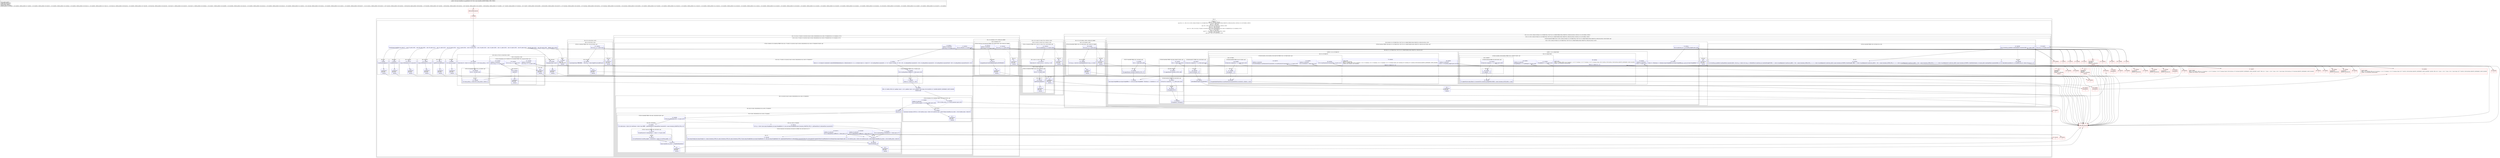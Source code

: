 digraph "CFG formain.GameRun.run_gameRun()V" {
subgraph cluster_Region_220590666 {
label = "R(1:2)";
node [shape=record,color=blue];
subgraph cluster_SwitchRegion_1062897496 {
label = "Switch: 13
 case -87, default -> R(1:3)
 case -86, -15 -> R(1:(2:(2:(1:53)(1:104)|(2:(9:56|(2:(2:(1:67)|68)|70)|(1:76)|77|(2:(2:(1:86)|87)|89)|(3:94|(1:96)|97)|(1:100)|101|102)|(1:103)))|(1:(2:(2:107|108)|(1:109)))))
 case -50 -> R(2:7|8)
 case -31 -> R(2:9|10)
 case -30 -> R(1:(2:(2:114|(2:(2:116|117)|(1:118)))|(1:119)))
 case -21 -> R(2:143|144)
 case -20 -> R(2:141|142)
 case -19 -> R(1:(2:(4:15|(1:17)|18|(2:(2:22|23)|(2:24|(2:(4:26|(1:28)|29|30)|(4:31|(1:40)(1:37)|38|39)))))|(1:(2:(2:45|46)|(1:47)))))
 case -11 -> R(2:110|111)
 case -10 -> R(2:5|6)
 case 35 -> R(3:125|(1:127)|(2:(2:134|135)|(1:136)))
 case 69 -> R(2:139|140)
 case 100 -> R(1:(2:(2:122|123)|(1:124)))";
node [shape=record,color=blue];
Node_2 [shape=record,label="{2\:\ 0x0002|lswitch(main.GameRun.run_state) \{l    case \-87: goto L149;l    case \-86: goto L185;l    case \-50: goto L151;l    case \-31: goto L152;l    case \-30: goto L234;l    case \-21: goto L254;l    case \-20: goto L253;l    case \-19: goto L153;l    case \-15: goto L185;l    case \-11: goto L233;l    case \-10: goto L150;l    case 35: goto L242;l    case 69: goto L252;l    case 100: goto L239;l    default: goto L149;l\}l}"];
subgraph cluster_Region_98823924 {
label = "R(1:3)";
node [shape=record,color=blue];
Node_3 [shape=record,label="{3\:\ 0x0005|RETURN\lORIG_RETURN\l|lreturnl}"];
}
subgraph cluster_Region_556896377 {
label = "R(1:(2:(2:(1:53)(1:104)|(2:(9:56|(2:(2:(1:67)|68)|70)|(1:76)|77|(2:(2:(1:86)|87)|89)|(3:94|(1:96)|97)|(1:100)|101|102)|(1:103)))|(1:(2:(2:107|108)|(1:109)))))";
node [shape=record,color=blue];
subgraph cluster_Region_52728247 {
label = "R(2:(2:(1:53)(1:104)|(2:(9:56|(2:(2:(1:67)|68)|70)|(1:76)|77|(2:(2:(1:86)|87)|89)|(3:94|(1:96)|97)|(1:100)|101|102)|(1:103)))|(1:(2:(2:107|108)|(1:109))))";
node [shape=record,color=blue];
subgraph cluster_IfRegion_1747957452 {
label = "IF [B:50:0x01f3] THEN: R(2:(1:53)(1:104)|(2:(9:56|(2:(2:(1:67)|68)|70)|(1:76)|77|(2:(2:(1:86)|87)|89)|(3:94|(1:96)|97)|(1:100)|101|102)|(1:103))) ELSE: null";
node [shape=record,color=blue];
Node_50 [shape=record,label="{50\:\ 0x01f3|lif (r13.b_c == 0) goto L187l}"];
subgraph cluster_Region_1914790259 {
label = "R(2:(1:53)(1:104)|(2:(9:56|(2:(2:(1:67)|68)|70)|(1:76)|77|(2:(2:(1:86)|87)|89)|(3:94|(1:96)|97)|(1:100)|101|102)|(1:103)))";
node [shape=record,color=blue];
subgraph cluster_IfRegion_1606325526 {
label = "IF [B:52:0x0208] THEN: R(1:53) ELSE: R(1:104)";
node [shape=record,color=blue];
Node_52 [shape=record,label="{52\:\ 0x0208|lif (r13.levelUp_in_battle[r13.myB.getMon().monster[1]][0] == 1) goto L189l}"];
subgraph cluster_Region_2016415359 {
label = "R(1:53)";
node [shape=record,color=blue];
Node_53 [shape=record,label="{53\:\ 0x020a|lr13.levelUp_in_battle[r13.myB.getMon().monster[1]][0] = 0lr13.b_c = (byte) 1lr13.say_s = 52llevelPro(r13.myB.now_id, true)lsetStringB(\"生命;+\" + ((int) r13.proReplace[r13.myB.now_id][0]) + \"#n\" + main.Constants_H.PRO_TXT_1 + \";+\" + ((int) r13.proReplace[r13.myB.now_id][1]), main.Constants_H.WIDTH, 0)lsetStringB(\"力量;+\" + ((int) r13.proReplace[r13.myB.now_id][3]) + \"#n\" + main.Constants_H.PRO_TXT_4 + \";+\" + ((int) r13.proReplace[r13.myB.now_id][4]) + \"#n\" + main.Constants_H.PRO_TXT_5 + \";+\" + ((int) r13.proReplace[r13.myB.now_id][5]), main.Constants_H.WIDTH, 1)linitMonStream(2, r13.mList_id[r13.myB.getMon().monster[0]][0], 1)l}"];
}
subgraph cluster_Region_396652245 {
label = "R(1:104)";
node [shape=record,color=blue];
Node_104 [shape=record,label="{104\:\ 0x034b|ldm.Battle dm.Battle r9 = r13.myBlr9.now_id = (byte) (r9.now_id + 1)l}"];
}
}
subgraph cluster_Region_1841061475 {
label = "R(2:(9:56|(2:(2:(1:67)|68)|70)|(1:76)|77|(2:(2:(1:86)|87)|89)|(3:94|(1:96)|97)|(1:100)|101|102)|(1:103))";
node [shape=record,color=blue];
subgraph cluster_IfRegion_342855774 {
label = "IF [B:55:0x02ec] THEN: R(9:56|(2:(2:(1:67)|68)|70)|(1:76)|77|(2:(2:(1:86)|87)|89)|(3:94|(1:96)|97)|(1:100)|101|102) ELSE: null";
node [shape=record,color=blue];
Node_55 [shape=record,label="{55\:\ 0x02ec|lif (r13.myB.now_id \>= r13.myMon_length) goto L192l}"];
subgraph cluster_Region_1663049242 {
label = "R(9:56|(2:(2:(1:67)|68)|70)|(1:76)|77|(2:(2:(1:86)|87)|89)|(3:94|(1:96)|97)|(1:100)|101|102)";
node [shape=record,color=blue];
Node_56 [shape=record,label="{56\:\ 0x02ee|lbyte r3 = 0lboolean r1 = falseljava.lang.StringBuffer java.lang.StringBuffer r6 = new java.lang.StringBuffer(\"\")l}"];
subgraph cluster_LoopRegion_1767224098 {
label = "LOOP:0: (2:(2:(1:67)|68)|70)";
node [shape=record,color=blue];
Node_58 [shape=record,label="{58\:\ 0x02f9|ADDED_TO_REGION\l|lif (r3 \< r13.myMon_length) goto L210l}"];
subgraph cluster_Region_2145835936 {
label = "R(2:(2:(1:67)|68)|70)";
node [shape=record,color=blue];
subgraph cluster_IfRegion_1258344527 {
label = "IF [B:60:0x035e, B:62:0x0364, B:64:0x037d] THEN: R(2:(1:67)|68) ELSE: null";
node [shape=record,color=blue];
Node_60 [shape=record,label="{60\:\ 0x035e|lif (r13.myMonsters[r3].monster[5] \> 0) goto L212l}"];
Node_62 [shape=record,label="{62\:\ 0x0364|ADDED_TO_REGION\l|lif (r13.evolve[r3] != false) goto L214l}"];
Node_64 [shape=record,label="{64\:\ 0x037d|ADDED_TO_REGION\l|lif (isEvolveKind(r13.myMonsters[r3].monster[4], r13.myMonsters[r3].monster[2]) == (\-1)) goto L216l}"];
subgraph cluster_Region_674486267 {
label = "R(2:(1:67)|68)";
node [shape=record,color=blue];
subgraph cluster_IfRegion_625561744 {
label = "IF [B:66:0x0389] THEN: R(1:67) ELSE: null";
node [shape=record,color=blue];
Node_66 [shape=record,label="{66\:\ 0x0389|lif (dm.Ms.i().equals(r6, \"\") == false) goto L218l}"];
subgraph cluster_Region_1745252062 {
label = "R(1:67)";
node [shape=record,color=blue];
Node_67 [shape=record,label="{67\:\ 0x038b|lr6.append(\"、\")l}"];
}
}
Node_68 [shape=record,label="{68\:\ 0x0390|lr6.append(getNameMon(r13.myMonsters[r3].monster[0]))lr13.evolve[r3] = falselr1 = truel}"];
}
}
Node_70 [shape=record,label="{70\:\ 0x03a6|LOOP_END\lADDED_TO_REGION\lPHI: r1l  0x03a6: PHI (r1v6 'b' boolean) = (r1v1 'b' boolean), (r1v1 'b' boolean), (r1v1 'b' boolean), (r1v7 'b' boolean) binds: [B:73:0x03a6, B:72:0x03a6, B:71:0x03a6, B:69:0x03a6] A[DONT_GENERATE, DONT_INLINE]\lLOOP:0: B:57:0x02f7\-\>B:70:0x03a6\l|lbyte r3 = (byte) (r3 + 1)l}"];
}
}
subgraph cluster_IfRegion_1824243068 {
label = "IF [B:75:0x02fb] THEN: R(1:76) ELSE: null";
node [shape=record,color=blue];
Node_75 [shape=record,label="{75\:\ 0x02fb|lif (r1 != false) goto L196l}"];
subgraph cluster_Region_1581047850 {
label = "R(1:76)";
node [shape=record,color=blue];
Node_76 [shape=record,label="{76\:\ 0x02fd|lr6.append(main.Constants_H.BATTLE_TXT_17)l}"];
}
}
Node_77 [shape=record,label="{77\:\ 0x0302|ljava.lang.StringBuffer java.lang.StringBuffer r7 = new java.lang.StringBuffer(\"\")lboolean r1 = falselbyte r3 = 0l}"];
subgraph cluster_LoopRegion_1669685762 {
label = "LOOP:1: (2:(2:(1:86)|87)|89)";
node [shape=record,color=blue];
Node_79 [shape=record,label="{79\:\ 0x030c|ADDED_TO_REGION\l|lif (r3 \< 5) goto L221l}"];
subgraph cluster_Region_818668690 {
label = "R(2:(2:(1:86)|87)|89)";
node [shape=record,color=blue];
subgraph cluster_IfRegion_101071365 {
label = "IF [B:81:0x03b0, B:83:0x03bc] THEN: R(2:(1:86)|87) ELSE: null";
node [shape=record,color=blue];
Node_81 [shape=record,label="{81\:\ 0x03b0|lif (getRid(r3) != (\-2)) goto L223l}"];
Node_83 [shape=record,label="{83\:\ 0x03bc|ADDED_TO_REGION\l|lif (getNexp(r3, 1) == getNexp(r3, 3)) goto L226l}"];
subgraph cluster_Region_2546621 {
label = "R(2:(1:86)|87)";
node [shape=record,color=blue];
subgraph cluster_IfRegion_495514022 {
label = "IF [B:85:0x03cd] THEN: R(1:86) ELSE: null";
node [shape=record,color=blue];
Node_85 [shape=record,label="{85\:\ 0x03cd|lif (dm.Ms.i().equals(r7, \"\") == false) goto L228l}"];
subgraph cluster_Region_1726398311 {
label = "R(1:86)";
node [shape=record,color=blue];
Node_86 [shape=record,label="{86\:\ 0x03cf|lr7.append(\"、\")l}"];
}
}
Node_87 [shape=record,label="{87\:\ 0x03d4|lr7.append(((java.lang.Object) r13.monsterT[r13.monster_pro[getNid(r3)][6]]) + main.Constants_H.TXT_96)lr1 = truel}"];
}
}
Node_89 [shape=record,label="{89\:\ 0x03be|LOOP_END\lPHI: r1l  0x03be: PHI (r1v4 'b' boolean) = (r1v3 'b' boolean), (r1v3 'b' boolean), (r1v5 'b' boolean) binds: [B:91:0x03be, B:90:0x03be, B:88:0x03be] A[DONT_GENERATE, DONT_INLINE]\lLOOP:1: B:78:0x030b\-\>B:89:0x03be\l|lbyte r3 = (byte) (r3 + 1)l}"];
}
}
subgraph cluster_IfRegion_970633566 {
label = "IF [B:93:0x030e] THEN: R(3:94|(1:96)|97) ELSE: null";
node [shape=record,color=blue];
Node_93 [shape=record,label="{93\:\ 0x030e|lif (r1 != false) goto L201l}"];
subgraph cluster_Region_1540626472 {
label = "R(3:94|(1:96)|97)";
node [shape=record,color=blue];
Node_94 [shape=record,label="{94\:\ 0x0310|lr7.append(main.Constants_H.TXT_106)l}"];
subgraph cluster_IfRegion_1876817612 {
label = "IF [B:95:0x031f] THEN: R(1:96) ELSE: null";
node [shape=record,color=blue];
Node_95 [shape=record,label="{95\:\ 0x031f|lif (dm.Ms.i().equals(r6, \"\") == false) goto L203l}"];
subgraph cluster_Region_16770679 {
label = "R(1:96)";
node [shape=record,color=blue];
Node_96 [shape=record,label="{96\:\ 0x0321|lr6.append(\"#n\")l}"];
}
}
Node_97 [shape=record,label="{97\:\ 0x0326|lr6.append(r7.toString())l}"];
}
}
subgraph cluster_IfRegion_1657835208 {
label = "IF [B:99:0x0337] THEN: R(1:100) ELSE: null";
node [shape=record,color=blue];
Node_99 [shape=record,label="{99\:\ 0x0337|lif (dm.Ms.i().equals(r6, \"\") == false) goto L207l}"];
subgraph cluster_Region_1648062408 {
label = "R(1:100)";
node [shape=record,color=blue];
Node_100 [shape=record,label="{100\:\ 0x0339|lsay(r6.toString(), \-1)l}"];
}
}
Node_101 [shape=record,label="{101\:\ 0x0341|lsetNullBattle()lgoGO_RUNINMAP()l}"];
Node_102 [shape=record,label="{102\:\ ?|SYNTHETIC\lRETURN\l|lreturnl}"];
}
}
subgraph cluster_Region_1062380000 {
label = "R(1:103)";
node [shape=record,color=blue];
Node_103 [shape=record,label="{103\:\ ?|SYNTHETIC\lRETURN\l|lreturnl}"];
}
}
}
}
subgraph cluster_Region_1198068611 {
label = "R(1:(2:(2:107|108)|(1:109))) | ELSE_IF_CHAIN\l";
node [shape=record,color=blue];
subgraph cluster_Region_1210651211 {
label = "R(2:(2:107|108)|(1:109))";
node [shape=record,color=blue];
subgraph cluster_IfRegion_548181616 {
label = "IF [B:106:0x03fe] THEN: R(2:107|108) ELSE: null | ELSE_IF_CHAIN\l";
node [shape=record,color=blue];
Node_106 [shape=record,label="{106\:\ 0x03fe|lif (r13.b_c == 1) goto L232l}"];
subgraph cluster_Region_173764132 {
label = "R(2:107|108)";
node [shape=record,color=blue];
Node_107 [shape=record,label="{107\:\ 0x0400|lr13.say_s = dm.Ms.i().mathSpeedDown(r13.say_s, 4, true)l}"];
Node_108 [shape=record,label="{108\:\ ?|SYNTHETIC\lRETURN\l|lreturnl}"];
}
}
subgraph cluster_Region_94470631 {
label = "R(1:109)";
node [shape=record,color=blue];
Node_109 [shape=record,label="{109\:\ ?|SYNTHETIC\lRETURN\l|lreturnl}"];
}
}
}
}
}
subgraph cluster_Region_85614674 {
label = "R(2:7|8)";
node [shape=record,color=blue];
Node_7 [shape=record,label="{7\:\ 0x000c|lrunMonsterAppear()l}"];
Node_8 [shape=record,label="{8\:\ ?|SYNTHETIC\lRETURN\l|lreturnl}"];
}
subgraph cluster_Region_1094810007 {
label = "R(2:9|10)";
node [shape=record,color=blue];
Node_9 [shape=record,label="{9\:\ 0x0010|lrunBattleState()l}"];
Node_10 [shape=record,label="{10\:\ ?|SYNTHETIC\lRETURN\l|lreturnl}"];
}
subgraph cluster_Region_272238037 {
label = "R(1:(2:(2:114|(2:(2:116|117)|(1:118)))|(1:119)))";
node [shape=record,color=blue];
subgraph cluster_Region_421331084 {
label = "R(2:(2:114|(2:(2:116|117)|(1:118)))|(1:119))";
node [shape=record,color=blue];
subgraph cluster_IfRegion_1330899725 {
label = "IF [B:113:0x0419] THEN: R(2:114|(2:(2:116|117)|(1:118))) ELSE: null";
node [shape=record,color=blue];
Node_113 [shape=record,label="{113\:\ 0x0419|lif (r13.createOver == (\-1)) goto L236l}"];
subgraph cluster_Region_1351310994 {
label = "R(2:114|(2:(2:116|117)|(1:118)))";
node [shape=record,color=blue];
Node_114 [shape=record,label="{114\:\ 0x041b|lbyte byte r9 = (byte) (r13.b_c + 1)lr13.b_c = r9l}"];
subgraph cluster_Region_85241521 {
label = "R(2:(2:116|117)|(1:118))";
node [shape=record,color=blue];
subgraph cluster_IfRegion_640028792 {
label = "IF [B:115:0x0424] THEN: R(2:116|117) ELSE: null";
node [shape=record,color=blue];
Node_115 [shape=record,label="{115\:\ 0x0424|lif (r9 \>= 8) goto L238l}"];
subgraph cluster_Region_1161824107 {
label = "R(2:116|117)";
node [shape=record,color=blue];
Node_116 [shape=record,label="{116\:\ 0x0426|lgoMontsterAppear()l}"];
Node_117 [shape=record,label="{117\:\ ?|SYNTHETIC\lRETURN\l|lreturnl}"];
}
}
subgraph cluster_Region_883451439 {
label = "R(1:118)";
node [shape=record,color=blue];
Node_118 [shape=record,label="{118\:\ ?|SYNTHETIC\lRETURN\l|lreturnl}"];
}
}
}
}
subgraph cluster_Region_1685317684 {
label = "R(1:119)";
node [shape=record,color=blue];
Node_119 [shape=record,label="{119\:\ ?|SYNTHETIC\lRETURN\l|lreturnl}"];
}
}
}
subgraph cluster_Region_1144173357 {
label = "R(2:143|144)";
node [shape=record,color=blue];
Node_143 [shape=record,label="{143\:\ 0x0478|lmain.SMSSender.i(r13).runLevel()l}"];
Node_144 [shape=record,label="{144\:\ ?|SYNTHETIC\lRETURN\l|lreturnl}"];
}
subgraph cluster_Region_25989023 {
label = "R(2:141|142)";
node [shape=record,color=blue];
Node_141 [shape=record,label="{141\:\ 0x046f|lmain.SMSSender.i(r13).run()l}"];
Node_142 [shape=record,label="{142\:\ ?|SYNTHETIC\lRETURN\l|lreturnl}"];
}
subgraph cluster_Region_1986136223 {
label = "R(1:(2:(4:15|(1:17)|18|(2:(2:22|23)|(2:24|(2:(4:26|(1:28)|29|30)|(4:31|(1:40)(1:37)|38|39)))))|(1:(2:(2:45|46)|(1:47)))))";
node [shape=record,color=blue];
subgraph cluster_Region_220953647 {
label = "R(2:(4:15|(1:17)|18|(2:(2:22|23)|(2:24|(2:(4:26|(1:28)|29|30)|(4:31|(1:40)(1:37)|38|39)))))|(1:(2:(2:45|46)|(1:47))))";
node [shape=record,color=blue];
subgraph cluster_IfRegion_1557204348 {
label = "IF [B:12:0x0016, B:14:0x001a] THEN: R(4:15|(1:17)|18|(2:(2:22|23)|(2:24|(2:(4:26|(1:28)|29|30)|(4:31|(1:40)(1:37)|38|39))))) ELSE: null";
node [shape=record,color=blue];
Node_12 [shape=record,label="{12\:\ 0x0016|lif (r13.cThrowX == 0) goto L155l}"];
Node_14 [shape=record,label="{14\:\ 0x001a|ADDED_TO_REGION\l|lif (r13.b_c == 0) goto L157l}"];
subgraph cluster_Region_1782201306 {
label = "R(4:15|(1:17)|18|(2:(2:22|23)|(2:24|(2:(4:26|(1:28)|29|30)|(4:31|(1:40)(1:37)|38|39)))))";
node [shape=record,color=blue];
Node_15 [shape=record,label="{15\:\ 0x001c|lbyte r4 = r13.items[r13.selectx][r13.select[0][0]][0]ldeleteItems(r4, 1)lbyte[] byte[] r0 = \{1, 3, 14\}lshort short r2 = (short) (((7 \- ((r13.enB.getMon().monster[5] \- 1) * 2)) * ((short) (((((r0[r4 \- 9] * 30) + 50) \- r13.enB.getMon().monster[2]) + (60 \/ r13.enB.getMon().monster[2])) \- ((r13.enB.getMon().monsterPro[0] * 100) \/ r13.enB.getMon().monsterPro[2])))) \/ 10)l}"];
subgraph cluster_IfRegion_960790798 {
label = "IF [B:16:0x0099] THEN: R(1:17) ELSE: null";
node [shape=record,color=blue];
Node_16 [shape=record,label="{16\:\ 0x0099|lif (r13.enB.getMon().isEffect(3) != false) goto L159l}"];
subgraph cluster_Region_577225197 {
label = "R(1:17)";
node [shape=record,color=blue];
Node_17 [shape=record,label="{17\:\ 0x009b|lshort r2 = (short) (r2 + 30)l}"];
}
}
Node_18 [shape=record,label="{18\:\ 0x009e|PHI: r2l  0x009e: PHI (r2v2 'getRate' short) = (r2v1 'getRate' short), (r2v3 'getRate' short) binds: [B:16:0x0099, B:17:0x009b] A[DONT_GENERATE, DONT_INLINE]\l|l(byte[]) nulll}"];
subgraph cluster_Region_1594118217 {
label = "R(2:(2:22|23)|(2:24|(2:(4:26|(1:28)|29|30)|(4:31|(1:40)(1:37)|38|39))))";
node [shape=record,color=blue];
subgraph cluster_IfRegion_160994690 {
label = "IF [B:19:0x00a5, B:21:0x00ab] THEN: R(2:22|23) ELSE: null";
node [shape=record,color=blue];
Node_19 [shape=record,label="{19\:\ 0x00a5|lif (r13.cMon_count == r13.max_monsters) goto L162l}"];
Node_21 [shape=record,label="{21\:\ 0x00ab|ADDED_TO_REGION\l|lif (r13.myMon_length == r13.max_takes) goto L164l}"];
subgraph cluster_Region_1576452896 {
label = "R(2:22|23)";
node [shape=record,color=blue];
Node_22 [shape=record,label="{22\:\ 0x00ad|lsay(main.Constants_H.TXT_43, \-1)lr13.enB.act_num = (byte) 1lr13.myB.act_num = (byte) 0lmain.GameRun.run_state = \-31lr13.battle_state = (byte) 9l}"];
Node_23 [shape=record,label="{23\:\ ?|SYNTHETIC\lRETURN\l|lreturnl}"];
}
}
subgraph cluster_Region_1084712289 {
label = "R(2:24|(2:(4:26|(1:28)|29|30)|(4:31|(1:40)(1:37)|38|39)))";
node [shape=record,color=blue];
Node_24 [shape=record,label="{24\:\ 0x00c7|ldm.Ms.i()l}"];
subgraph cluster_Region_1029497636 {
label = "R(2:(4:26|(1:28)|29|30)|(4:31|(1:40)(1:37)|38|39))";
node [shape=record,color=blue];
subgraph cluster_IfRegion_1298619975 {
label = "IF [B:25:0x00d0] THEN: R(4:26|(1:28)|29|30) ELSE: null";
node [shape=record,color=blue];
Node_25 [shape=record,label="{25\:\ 0x00d0|lif (dm.Ms.getRandom(100) \< r2) goto L167l}"];
subgraph cluster_Region_1889879432 {
label = "R(4:26|(1:28)|29|30)";
node [shape=record,color=blue];
Node_26 [shape=record,label="{26\:\ 0x00d2|lr13.enB.action = (byte) 2lr13.enB.dead = (byte) 1lsay(\"捕获\" + getNameMon(r13.enB.getMon().monster[0]) + main.Constants_H.BATTLE_TXT_8, 0)l}"];
subgraph cluster_IfRegion_455174015 {
label = "IF [B:27:0x0110] THEN: R(1:28) ELSE: null";
node [shape=record,color=blue];
Node_27 [shape=record,label="{27\:\ 0x0110|lif (getMonster(r13.enB.getMon(), \-1, false) == 0) goto L169l}"];
subgraph cluster_Region_1616282903 {
label = "R(1:28)";
node [shape=record,color=blue];
Node_28 [shape=record,label="{28\:\ 0x0112|lr13.myMonsters[r13.myMon_length \- 1].monster[1] = (byte) (r13.myMon_length \- 1)l}"];
}
}
Node_29 [shape=record,label="{29\:\ 0x0124|lmain.GameRun.run_state = \-31lgoBattleExp(false)l}"];
Node_30 [shape=record,label="{30\:\ ?|SYNTHETIC\lRETURN\l|lreturnl}"];
}
}
subgraph cluster_Region_2047247356 {
label = "R(4:31|(1:40)(1:37)|38|39)";
node [shape=record,color=blue];
Node_31 [shape=record,label="{31\:\ 0x012e|lr13.b_c = (byte) 1ljava.lang.StringBuffer java.lang.StringBuffer r8 = new java.lang.StringBuffer(main.Constants_H.BATTLE_TXT_9 + getNameMon(r13.enB.getMon().monster[0]))l}"];
subgraph cluster_IfRegion_977870842 {
label = "IF [B:32:0x0160, B:34:0x016d, B:36:0x017a] THEN: R(1:40) ELSE: R(1:37)";
node [shape=record,color=blue];
Node_32 [shape=record,label="{32\:\ 0x0160|lif (r13.myB.getMon().isMonReel(41) != false) goto L177l}"];
Node_34 [shape=record,label="{34\:\ 0x016d|ADDED_TO_REGION\l|lif (r13.enB.getMon().isEffect(4) != false) goto L177l}"];
Node_36 [shape=record,label="{36\:\ 0x017a|ADDED_TO_REGION\l|lif (r13.enB.getMon().isEffect(3) != false) goto L177l}"];
subgraph cluster_Region_1620739134 {
label = "R(1:40)";
node [shape=record,color=blue];
Node_40 [shape=record,label="{40\:\ 0x017c|lr13.enB.act_num = (byte) 1lr13.myB.act_num = (byte) 0lmain.GameRun.run_state = \-31lr13.battle_state = (byte) 9l}"];
}
subgraph cluster_Region_1104774029 {
label = "R(1:37)";
node [shape=record,color=blue];
Node_37 [shape=record,label="{37\:\ 0x0198|ljava.lang.String[] java.lang.String[] r5 = \{main.Constants_H.TXT_55, main.Constants_H.TXT_56, main.Constants_H.TXT_57\}ljava.lang.StringBuilder java.lang.StringBuilder r9 = new java.lang.StringBuilder(\"#n\").append(getNameMon(r13.enB.getMon().monster[0]))ldm.Ms.i()lr8.append(r9.append(r5[dm.Ms.getRandom(3)]).toString())l(java.lang.String[]) nulll}"];
}
}
Node_38 [shape=record,label="{38\:\ 0x018e|lsay(r8.toString(), 0)l}"];
Node_39 [shape=record,label="{39\:\ ?|SYNTHETIC\lRETURN\l|lreturnl}"];
}
}
}
}
}
}
subgraph cluster_Region_1888493005 {
label = "R(1:(2:(2:45|46)|(1:47))) | ELSE_IF_CHAIN\l";
node [shape=record,color=blue];
subgraph cluster_Region_616186101 {
label = "R(2:(2:45|46)|(1:47))";
node [shape=record,color=blue];
subgraph cluster_IfRegion_1459498327 {
label = "IF [B:42:0x01e0, B:44:0x01e4] THEN: R(2:45|46) ELSE: null | ELSE_IF_CHAIN\l";
node [shape=record,color=blue];
Node_42 [shape=record,label="{42\:\ 0x01e0|lif (r13.b_c == 1) goto L182l}"];
Node_44 [shape=record,label="{44\:\ 0x01e4|ADDED_TO_REGION\l|lif (r13.say_c == 0) goto L184l}"];
subgraph cluster_Region_1651632322 {
label = "R(2:45|46)";
node [shape=record,color=blue];
Node_45 [shape=record,label="{45\:\ 0x01e6|larangeMonster()lsetNullBattle()lgoGO_RUNINMAP()l}"];
Node_46 [shape=record,label="{46\:\ ?|SYNTHETIC\lRETURN\l|lreturnl}"];
}
}
subgraph cluster_Region_310374196 {
label = "R(1:47)";
node [shape=record,color=blue];
Node_47 [shape=record,label="{47\:\ ?|SYNTHETIC\lRETURN\l|lreturnl}"];
}
}
}
}
}
subgraph cluster_Region_1689565286 {
label = "R(2:110|111)";
node [shape=record,color=blue];
Node_110 [shape=record,label="{110\:\ 0x0410|lgoRUN_IN_MAP(false)l}"];
Node_111 [shape=record,label="{111\:\ ?|SYNTHETIC\lRETURN\l|lreturnl}"];
}
subgraph cluster_Region_1132967218 {
label = "R(2:5|6)";
node [shape=record,color=blue];
Node_5 [shape=record,label="{5\:\ 0x0006|lr13.map.run_map()l}"];
Node_6 [shape=record,label="{6\:\ ?|SYNTHETIC\lRETURN\l|lreturnl}"];
}
subgraph cluster_Region_1207880096 {
label = "R(3:125|(1:127)|(2:(2:134|135)|(1:136)))";
node [shape=record,color=blue];
Node_125 [shape=record,label="{125\:\ 0x0442|lbyte byte r9 = (byte) (r13.mon_action_c + 1)lr13.mon_action_c = r9l}"];
subgraph cluster_IfRegion_2049034809 {
label = "IF [B:126:0x044b] THEN: R(1:127) ELSE: null";
node [shape=record,color=blue];
Node_126 [shape=record,label="{126\:\ 0x044b|lif (r9 \> 50) goto L244l}"];
subgraph cluster_Region_777871992 {
label = "R(1:127)";
node [shape=record,color=blue];
Node_127 [shape=record,label="{127\:\ 0x044d|lr13.mon_action_c = (byte) 0lr13.mon_action = (byte) 1l}"];
}
}
subgraph cluster_Region_1136013000 {
label = "R(2:(2:134|135)|(1:136))";
node [shape=record,color=blue];
subgraph cluster_IfRegion_33605968 {
label = "IF [B:129:0x0456, B:131:0x045b, B:133:0x045f] THEN: R(2:134|135) ELSE: null";
node [shape=record,color=blue];
Node_129 [shape=record,label="{129\:\ 0x0456|lif (r13.cur_c == 2) goto L247l}"];
Node_131 [shape=record,label="{131\:\ 0x045b|ADDED_TO_REGION\l|lif (r13.b_c == (\-1)) goto L249l}"];
Node_133 [shape=record,label="{133\:\ 0x045f|ADDED_TO_REGION\l|lif (r13.say_s == 0) goto L251l}"];
subgraph cluster_Region_2094055943 {
label = "R(2:134|135)";
node [shape=record,color=blue];
Node_134 [shape=record,label="{134\:\ 0x0461|lgoView()l}"];
Node_135 [shape=record,label="{135\:\ ?|SYNTHETIC\lRETURN\l|lreturnl}"];
}
}
subgraph cluster_Region_962277703 {
label = "R(1:136)";
node [shape=record,color=blue];
Node_136 [shape=record,label="{136\:\ ?|SYNTHETIC\lRETURN\l|lreturnl}"];
}
}
}
subgraph cluster_Region_1273600202 {
label = "R(2:139|140)";
node [shape=record,color=blue];
Node_139 [shape=record,label="{139\:\ 0x0466|lminigame.Mg.i().run()l}"];
Node_140 [shape=record,label="{140\:\ ?|SYNTHETIC\lRETURN\l|lreturnl}"];
}
subgraph cluster_Region_1336382126 {
label = "R(1:(2:(2:122|123)|(1:124)))";
node [shape=record,color=blue];
subgraph cluster_Region_891134375 {
label = "R(2:(2:122|123)|(1:124))";
node [shape=record,color=blue];
subgraph cluster_IfRegion_1428979530 {
label = "IF [B:121:0x042e] THEN: R(2:122|123) ELSE: null";
node [shape=record,color=blue];
Node_121 [shape=record,label="{121\:\ 0x042e|lif (r13.b_c == 1) goto L241l}"];
subgraph cluster_Region_1376027373 {
label = "R(2:122|123)";
node [shape=record,color=blue];
Node_122 [shape=record,label="{122\:\ 0x0430|lsaveGame()lsay(\"游戏已保存。\", 0)lr13.b_c = (byte) 0lgoRUN_IN_MAP(true)l}"];
Node_123 [shape=record,label="{123\:\ ?|SYNTHETIC\lRETURN\l|lreturnl}"];
}
}
subgraph cluster_Region_558188769 {
label = "R(1:124)";
node [shape=record,color=blue];
Node_124 [shape=record,label="{124\:\ ?|SYNTHETIC\lRETURN\l|lreturnl}"];
}
}
}
}
}
Node_0 [shape=record,color=red,label="{0\:\ ?|MTH_ENTER_BLOCK\l|l}"];
Node_1 [shape=record,color=red,label="{1\:\ 0x0000|l}"];
Node_4 [shape=record,color=red,label="{4\:\ ?|MTH_EXIT_BLOCK\l|l}"];
Node_11 [shape=record,color=red,label="{11\:\ 0x0014|l}"];
Node_13 [shape=record,color=red,label="{13\:\ 0x0018|l}"];
Node_20 [shape=record,color=red,label="{20\:\ 0x00a7|l}"];
Node_33 [shape=record,color=red,label="{33\:\ 0x0162|l}"];
Node_35 [shape=record,color=red,label="{35\:\ 0x016f|l}"];
Node_41 [shape=record,color=red,label="{41\:\ 0x01dd|l}"];
Node_43 [shape=record,color=red,label="{43\:\ 0x01e2|l}"];
Node_48 [shape=record,color=red,label="{48\:\ ?|SYNTHETIC\lRETURN\lADDED_TO_REGION\l|lreturnl}"];
Node_49 [shape=record,color=red,label="{49\:\ 0x01f1|l}"];
Node_51 [shape=record,color=red,label="{51\:\ 0x01f5|l}"];
Node_54 [shape=record,color=red,label="{54\:\ 0x02e6|l}"];
Node_57 [shape=record,color=red,label="{57\:\ 0x02f7|LOOP_START\lPHI: r1 r3l  0x02f7: PHI (r1v1 'b' boolean) = (r1v0 'b' boolean), (r1v6 'b' boolean) binds: [B:56:0x02ee, B:70:0x03a6] A[DONT_GENERATE, DONT_INLINE]l  0x02f7: PHI (r3v1 'i' byte) = (r3v0 'i' byte), (r3v5 'i' byte) binds: [B:56:0x02ee, B:70:0x03a6] A[DONT_GENERATE, DONT_INLINE]\lLOOP:0: B:57:0x02f7\-\>B:70:0x03a6\l|l}"];
Node_59 [shape=record,color=red,label="{59\:\ 0x0355|l}"];
Node_61 [shape=record,color=red,label="{61\:\ 0x0360|l}"];
Node_63 [shape=record,color=red,label="{63\:\ 0x0366|l}"];
Node_65 [shape=record,color=red,label="{65\:\ 0x037f|l}"];
Node_69 [shape=record,color=red,label="{69\:\ 0x03a6|SYNTHETIC\l|l}"];
Node_71 [shape=record,color=red,label="{71\:\ 0x03a6|SYNTHETIC\lADDED_TO_REGION\l|l}"];
Node_72 [shape=record,color=red,label="{72\:\ 0x03a6|SYNTHETIC\lADDED_TO_REGION\l|l}"];
Node_73 [shape=record,color=red,label="{73\:\ 0x03a6|SYNTHETIC\lADDED_TO_REGION\l|l}"];
Node_74 [shape=record,color=red,label="{74\:\ 0x02fb|SYNTHETIC\l|l}"];
Node_78 [shape=record,color=red,label="{78\:\ 0x030b|LOOP_START\lPHI: r1 r3l  0x030b: PHI (r1v3 'b' boolean) = (r1v2 'b' boolean), (r1v4 'b' boolean) binds: [B:77:0x0302, B:89:0x03be] A[DONT_GENERATE, DONT_INLINE]l  0x030b: PHI (r3v3 'i' byte) = (r3v2 'i' byte), (r3v4 'i' byte) binds: [B:77:0x0302, B:89:0x03be] A[DONT_GENERATE, DONT_INLINE]\lLOOP:1: B:78:0x030b\-\>B:89:0x03be\l|l}"];
Node_80 [shape=record,color=red,label="{80\:\ 0x03ab|l}"];
Node_82 [shape=record,color=red,label="{82\:\ 0x03b2|l}"];
Node_84 [shape=record,color=red,label="{84\:\ 0x03c3|l}"];
Node_88 [shape=record,color=red,label="{88\:\ 0x03be|SYNTHETIC\l|l}"];
Node_90 [shape=record,color=red,label="{90\:\ 0x03be|SYNTHETIC\lADDED_TO_REGION\l|l}"];
Node_91 [shape=record,color=red,label="{91\:\ 0x03be|SYNTHETIC\lADDED_TO_REGION\l|l}"];
Node_92 [shape=record,color=red,label="{92\:\ 0x030e|SYNTHETIC\l|l}"];
Node_98 [shape=record,color=red,label="{98\:\ 0x032d|l}"];
Node_105 [shape=record,color=red,label="{105\:\ 0x03fb|l}"];
Node_112 [shape=record,color=red,label="{112\:\ 0x0416|l}"];
Node_120 [shape=record,color=red,label="{120\:\ 0x042b|l}"];
Node_128 [shape=record,color=red,label="{128\:\ 0x0453|l}"];
Node_130 [shape=record,color=red,label="{130\:\ 0x0458|l}"];
Node_132 [shape=record,color=red,label="{132\:\ 0x045d|l}"];
Node_137 [shape=record,color=red,label="{137\:\ ?|SYNTHETIC\lRETURN\lADDED_TO_REGION\l|lreturnl}"];
Node_138 [shape=record,color=red,label="{138\:\ ?|SYNTHETIC\lRETURN\lADDED_TO_REGION\l|lreturnl}"];
MethodNode[shape=record,label="{public void main.GameRun.run_gameRun((r13v0 'this' main.GameRun A[IMMUTABLE_TYPE, THIS]))  | USE_LINES_HINTS\lCOMPUTE_POST_DOM\lTYPE_VARS: EMPTY\lINLINE_NOT_NEEDED\lCROSS_EDGE: B:5:0x0006 \-\> B:3:0x0005, CROSS_EDGE: B:7:0x000c \-\> B:3:0x0005, CROSS_EDGE: B:9:0x0010 \-\> B:3:0x0005, CROSS_EDGE: B:22:0x00ad \-\> B:3:0x0005, CROSS_EDGE: B:29:0x0124 \-\> B:3:0x0005, CROSS_EDGE: B:27:0x0110 \-\> B:29:0x0124, CROSS_EDGE: B:38:0x018e \-\> B:3:0x0005, CROSS_EDGE: B:37:0x0198 \-\> B:38:0x018e, CROSS_EDGE: B:34:0x016d \-\> B:40:0x017c, CROSS_EDGE: B:32:0x0160 \-\> B:40:0x017c, CROSS_EDGE: B:19:0x00a5 \-\> B:24:0x00c7, CROSS_EDGE: B:16:0x0099 \-\> B:18:0x009e, CROSS_EDGE: B:42:0x01e0 \-\> B:3:0x0005, CROSS_EDGE: B:44:0x01e4 \-\> B:3:0x0005, CROSS_EDGE: B:45:0x01e6 \-\> B:3:0x0005, CROSS_EDGE: B:12:0x0016 \-\> B:41:0x01dd, CROSS_EDGE: B:55:0x02ec \-\> B:3:0x0005, CROSS_EDGE: B:101:0x0341 \-\> B:3:0x0005, CROSS_EDGE: B:99:0x0337 \-\> B:101:0x0341, CROSS_EDGE: B:95:0x031f \-\> B:97:0x0326, CROSS_EDGE: B:93:0x030e \-\> B:98:0x032d, BACK_EDGE: B:89:0x03be \-\> B:78:0x030b, CROSS_EDGE: B:87:0x03d4 \-\> B:89:0x03be, CROSS_EDGE: B:85:0x03cd \-\> B:87:0x03d4, CROSS_EDGE: B:81:0x03b0 \-\> B:89:0x03be, CROSS_EDGE: B:75:0x02fb \-\> B:77:0x0302, BACK_EDGE: B:70:0x03a6 \-\> B:57:0x02f7, CROSS_EDGE: B:66:0x0389 \-\> B:68:0x0390, CROSS_EDGE: B:64:0x037d \-\> B:70:0x03a6, CROSS_EDGE: B:62:0x0364 \-\> B:70:0x03a6, CROSS_EDGE: B:60:0x035e \-\> B:70:0x03a6, CROSS_EDGE: B:104:0x034b \-\> B:54:0x02e6, CROSS_EDGE: B:106:0x03fe \-\> B:3:0x0005, CROSS_EDGE: B:107:0x0400 \-\> B:3:0x0005, CROSS_EDGE: B:110:0x0410 \-\> B:3:0x0005, CROSS_EDGE: B:113:0x0419 \-\> B:3:0x0005, CROSS_EDGE: B:115:0x0424 \-\> B:3:0x0005, CROSS_EDGE: B:116:0x0426 \-\> B:3:0x0005, CROSS_EDGE: B:121:0x042e \-\> B:3:0x0005, CROSS_EDGE: B:122:0x0430 \-\> B:3:0x0005, CROSS_EDGE: B:129:0x0456 \-\> B:3:0x0005, CROSS_EDGE: B:131:0x045b \-\> B:3:0x0005, CROSS_EDGE: B:133:0x045f \-\> B:3:0x0005, CROSS_EDGE: B:134:0x0461 \-\> B:3:0x0005, CROSS_EDGE: B:126:0x044b \-\> B:128:0x0453, CROSS_EDGE: B:139:0x0466 \-\> B:3:0x0005, CROSS_EDGE: B:141:0x046f \-\> B:3:0x0005, CROSS_EDGE: B:143:0x0478 \-\> B:3:0x0005\l}"];
MethodNode -> Node_0;
Node_2 -> Node_3;
Node_2 -> Node_5;
Node_2 -> Node_7;
Node_2 -> Node_9;
Node_2 -> Node_11;
Node_2 -> Node_49;
Node_2 -> Node_110;
Node_2 -> Node_112;
Node_2 -> Node_120;
Node_2 -> Node_125;
Node_2 -> Node_139;
Node_2 -> Node_141;
Node_2 -> Node_143;
Node_3 -> Node_4;
Node_50 -> Node_51;
Node_50 -> Node_105[style=dashed];
Node_52 -> Node_53;
Node_52 -> Node_104[style=dashed];
Node_53 -> Node_54;
Node_104 -> Node_54;
Node_55 -> Node_56;
Node_55 -> Node_103[style=dashed];
Node_56 -> Node_57;
Node_58 -> Node_59;
Node_58 -> Node_74[style=dashed];
Node_60 -> Node_61;
Node_60 -> Node_73[style=dashed];
Node_62 -> Node_63;
Node_62 -> Node_72[style=dashed];
Node_64 -> Node_65;
Node_64 -> Node_71[style=dashed];
Node_66 -> Node_67;
Node_66 -> Node_68[style=dashed];
Node_67 -> Node_68;
Node_68 -> Node_69;
Node_70 -> Node_57;
Node_75 -> Node_76;
Node_75 -> Node_77[style=dashed];
Node_76 -> Node_77;
Node_77 -> Node_78;
Node_79 -> Node_80;
Node_79 -> Node_92[style=dashed];
Node_81 -> Node_82;
Node_81 -> Node_91[style=dashed];
Node_83 -> Node_84;
Node_83 -> Node_90[style=dashed];
Node_85 -> Node_86;
Node_85 -> Node_87[style=dashed];
Node_86 -> Node_87;
Node_87 -> Node_88;
Node_89 -> Node_78;
Node_93 -> Node_94;
Node_93 -> Node_98[style=dashed];
Node_94 -> Node_95;
Node_95 -> Node_96;
Node_95 -> Node_97[style=dashed];
Node_96 -> Node_97;
Node_97 -> Node_98;
Node_99 -> Node_100;
Node_99 -> Node_101[style=dashed];
Node_100 -> Node_101;
Node_101 -> Node_102;
Node_102 -> Node_4;
Node_103 -> Node_4;
Node_106 -> Node_107;
Node_106 -> Node_109[style=dashed];
Node_107 -> Node_108;
Node_108 -> Node_4;
Node_109 -> Node_4;
Node_7 -> Node_8;
Node_8 -> Node_4;
Node_9 -> Node_10;
Node_10 -> Node_4;
Node_113 -> Node_114;
Node_113 -> Node_119[style=dashed];
Node_114 -> Node_115;
Node_115 -> Node_116;
Node_115 -> Node_118[style=dashed];
Node_116 -> Node_117;
Node_117 -> Node_4;
Node_118 -> Node_4;
Node_119 -> Node_4;
Node_143 -> Node_144;
Node_144 -> Node_4;
Node_141 -> Node_142;
Node_142 -> Node_4;
Node_12 -> Node_13;
Node_12 -> Node_41[style=dashed];
Node_14 -> Node_15;
Node_14 -> Node_41[style=dashed];
Node_15 -> Node_16;
Node_16 -> Node_17;
Node_16 -> Node_18[style=dashed];
Node_17 -> Node_18;
Node_18 -> Node_19;
Node_19 -> Node_20;
Node_19 -> Node_24[style=dashed];
Node_21 -> Node_22;
Node_21 -> Node_24[style=dashed];
Node_22 -> Node_23;
Node_23 -> Node_4;
Node_24 -> Node_25;
Node_25 -> Node_26;
Node_25 -> Node_31[style=dashed];
Node_26 -> Node_27;
Node_27 -> Node_28;
Node_27 -> Node_29[style=dashed];
Node_28 -> Node_29;
Node_29 -> Node_30;
Node_30 -> Node_4;
Node_31 -> Node_32;
Node_32 -> Node_33[style=dashed];
Node_32 -> Node_40;
Node_34 -> Node_35[style=dashed];
Node_34 -> Node_40;
Node_36 -> Node_40;
Node_36 -> Node_37[style=dashed];
Node_40 -> Node_38;
Node_37 -> Node_38;
Node_38 -> Node_39;
Node_39 -> Node_4;
Node_42 -> Node_43;
Node_42 -> Node_48[style=dashed];
Node_44 -> Node_45;
Node_44 -> Node_47[style=dashed];
Node_45 -> Node_46;
Node_46 -> Node_4;
Node_47 -> Node_4;
Node_110 -> Node_111;
Node_111 -> Node_4;
Node_5 -> Node_6;
Node_6 -> Node_4;
Node_125 -> Node_126;
Node_126 -> Node_127;
Node_126 -> Node_128[style=dashed];
Node_127 -> Node_128;
Node_129 -> Node_130;
Node_129 -> Node_138[style=dashed];
Node_131 -> Node_132;
Node_131 -> Node_137[style=dashed];
Node_133 -> Node_134;
Node_133 -> Node_136[style=dashed];
Node_134 -> Node_135;
Node_135 -> Node_4;
Node_136 -> Node_4;
Node_139 -> Node_140;
Node_140 -> Node_4;
Node_121 -> Node_122;
Node_121 -> Node_124[style=dashed];
Node_122 -> Node_123;
Node_123 -> Node_4;
Node_124 -> Node_4;
Node_0 -> Node_1;
Node_1 -> Node_2;
Node_11 -> Node_12;
Node_13 -> Node_14;
Node_20 -> Node_21;
Node_33 -> Node_34;
Node_35 -> Node_36;
Node_41 -> Node_42;
Node_43 -> Node_44;
Node_48 -> Node_4;
Node_49 -> Node_50;
Node_51 -> Node_52;
Node_54 -> Node_55;
Node_57 -> Node_58;
Node_59 -> Node_60;
Node_61 -> Node_62;
Node_63 -> Node_64;
Node_65 -> Node_66;
Node_69 -> Node_70;
Node_71 -> Node_70;
Node_72 -> Node_70;
Node_73 -> Node_70;
Node_74 -> Node_75;
Node_78 -> Node_79;
Node_80 -> Node_81;
Node_82 -> Node_83;
Node_84 -> Node_85;
Node_88 -> Node_89;
Node_90 -> Node_89;
Node_91 -> Node_89;
Node_92 -> Node_93;
Node_98 -> Node_99;
Node_105 -> Node_106;
Node_112 -> Node_113;
Node_120 -> Node_121;
Node_128 -> Node_129;
Node_130 -> Node_131;
Node_132 -> Node_133;
Node_137 -> Node_4;
Node_138 -> Node_4;
}

